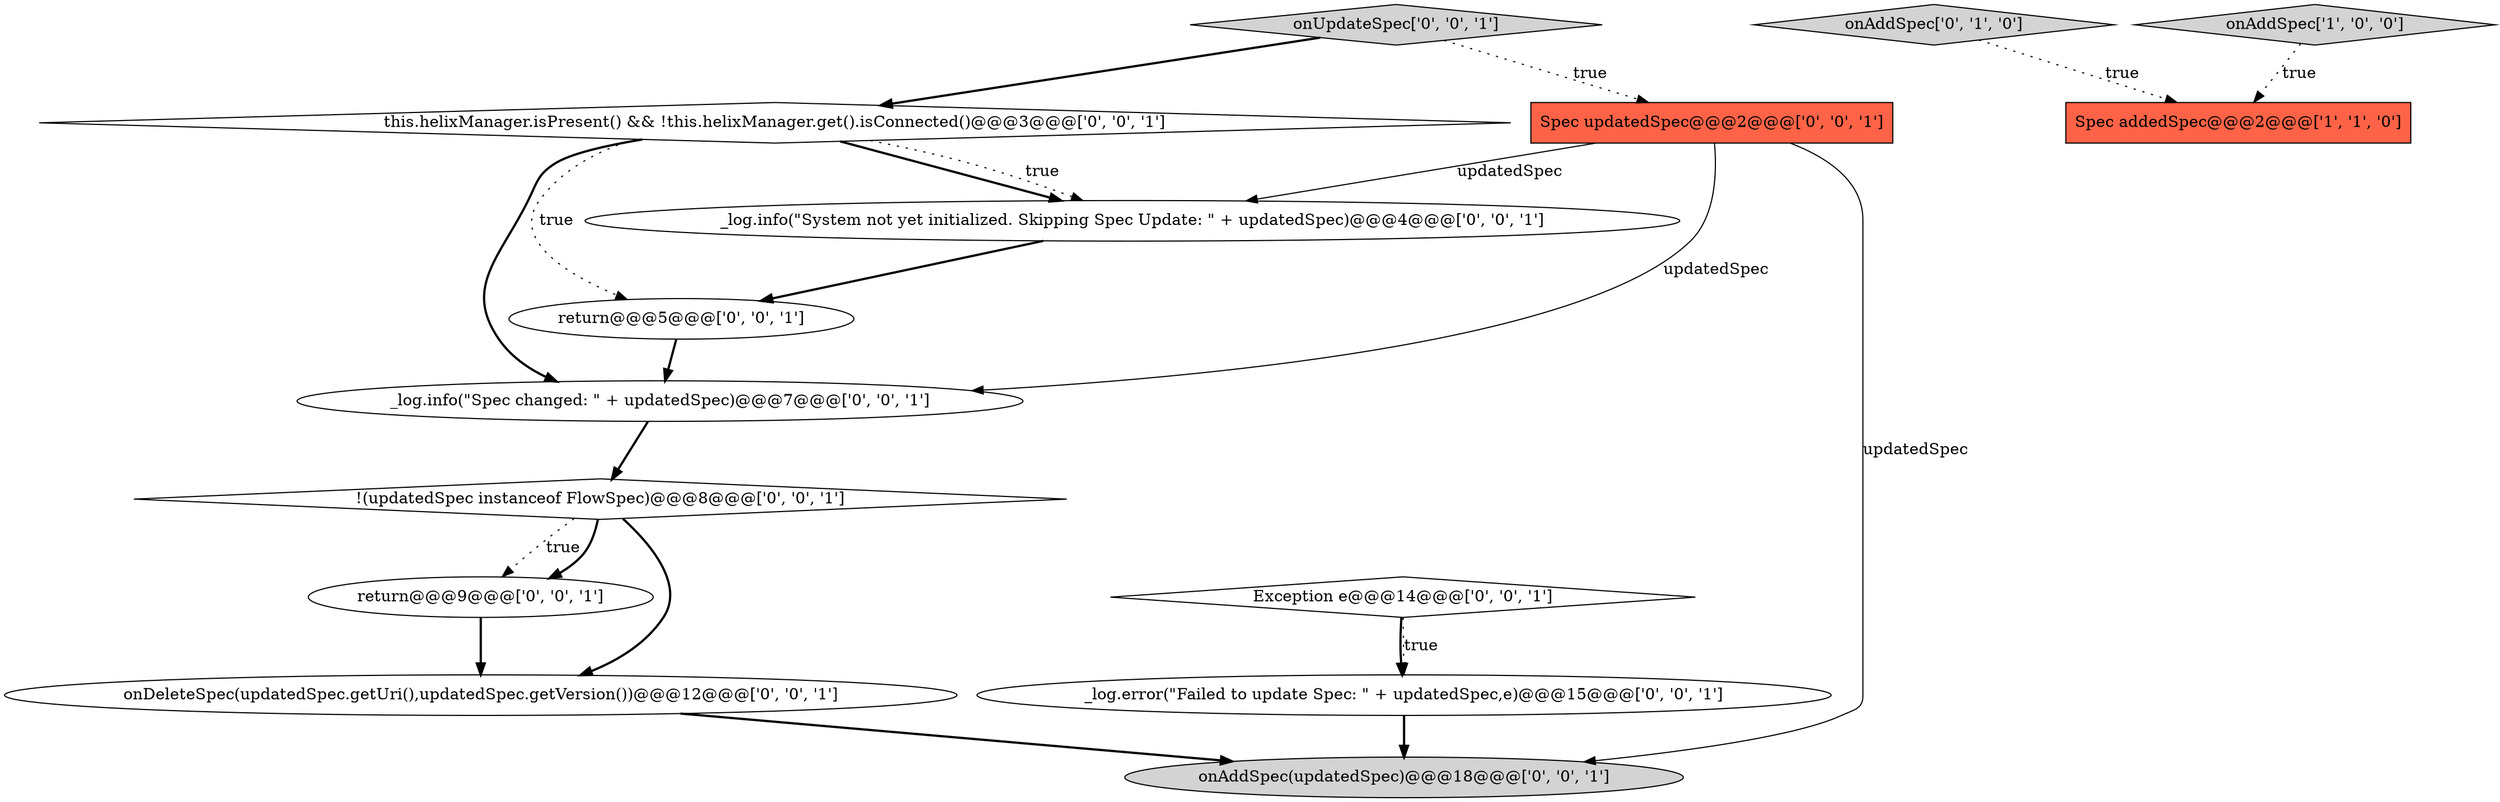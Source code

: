 digraph {
6 [style = filled, label = "_log.info(\"System not yet initialized. Skipping Spec Update: \" + updatedSpec)@@@4@@@['0', '0', '1']", fillcolor = white, shape = ellipse image = "AAA0AAABBB3BBB"];
7 [style = filled, label = "this.helixManager.isPresent() && !this.helixManager.get().isConnected()@@@3@@@['0', '0', '1']", fillcolor = white, shape = diamond image = "AAA0AAABBB3BBB"];
3 [style = filled, label = "return@@@5@@@['0', '0', '1']", fillcolor = white, shape = ellipse image = "AAA0AAABBB3BBB"];
5 [style = filled, label = "Exception e@@@14@@@['0', '0', '1']", fillcolor = white, shape = diamond image = "AAA0AAABBB3BBB"];
11 [style = filled, label = "onDeleteSpec(updatedSpec.getUri(),updatedSpec.getVersion())@@@12@@@['0', '0', '1']", fillcolor = white, shape = ellipse image = "AAA0AAABBB3BBB"];
8 [style = filled, label = "onUpdateSpec['0', '0', '1']", fillcolor = lightgray, shape = diamond image = "AAA0AAABBB3BBB"];
13 [style = filled, label = "onAddSpec(updatedSpec)@@@18@@@['0', '0', '1']", fillcolor = lightgray, shape = ellipse image = "AAA0AAABBB3BBB"];
14 [style = filled, label = "!(updatedSpec instanceof FlowSpec)@@@8@@@['0', '0', '1']", fillcolor = white, shape = diamond image = "AAA0AAABBB3BBB"];
9 [style = filled, label = "_log.error(\"Failed to update Spec: \" + updatedSpec,e)@@@15@@@['0', '0', '1']", fillcolor = white, shape = ellipse image = "AAA0AAABBB3BBB"];
2 [style = filled, label = "onAddSpec['0', '1', '0']", fillcolor = lightgray, shape = diamond image = "AAA0AAABBB2BBB"];
10 [style = filled, label = "return@@@9@@@['0', '0', '1']", fillcolor = white, shape = ellipse image = "AAA0AAABBB3BBB"];
0 [style = filled, label = "onAddSpec['1', '0', '0']", fillcolor = lightgray, shape = diamond image = "AAA0AAABBB1BBB"];
1 [style = filled, label = "Spec addedSpec@@@2@@@['1', '1', '0']", fillcolor = tomato, shape = box image = "AAA0AAABBB1BBB"];
12 [style = filled, label = "Spec updatedSpec@@@2@@@['0', '0', '1']", fillcolor = tomato, shape = box image = "AAA0AAABBB3BBB"];
4 [style = filled, label = "_log.info(\"Spec changed: \" + updatedSpec)@@@7@@@['0', '0', '1']", fillcolor = white, shape = ellipse image = "AAA0AAABBB3BBB"];
0->1 [style = dotted, label="true"];
5->9 [style = dotted, label="true"];
9->13 [style = bold, label=""];
7->6 [style = bold, label=""];
12->13 [style = solid, label="updatedSpec"];
10->11 [style = bold, label=""];
5->9 [style = bold, label=""];
14->11 [style = bold, label=""];
12->6 [style = solid, label="updatedSpec"];
2->1 [style = dotted, label="true"];
7->4 [style = bold, label=""];
6->3 [style = bold, label=""];
11->13 [style = bold, label=""];
14->10 [style = dotted, label="true"];
4->14 [style = bold, label=""];
12->4 [style = solid, label="updatedSpec"];
8->7 [style = bold, label=""];
14->10 [style = bold, label=""];
3->4 [style = bold, label=""];
7->3 [style = dotted, label="true"];
8->12 [style = dotted, label="true"];
7->6 [style = dotted, label="true"];
}
